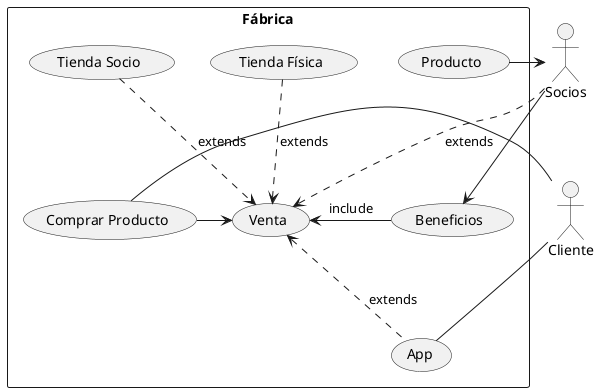 @startuml
:Socios:
rectangle Fábrica{
(Producto)
(Venta)<..(App) :extends
(Beneficios)
(App)
(Tienda Física) ..>(Venta) :extends
(Socios) ..>(Venta) :extends
(Tienda Socio)..>(Venta) :extends
(Comprar Producto)
(Producto)
}
(Producto) -> :Socios:
:Cliente: -(App)
:Cliente: -(Comprar Producto)
(Venta) <- (Beneficios) :include
(Comprar Producto) -> (Venta)
:Socios: ->(Beneficios)
@enduml
